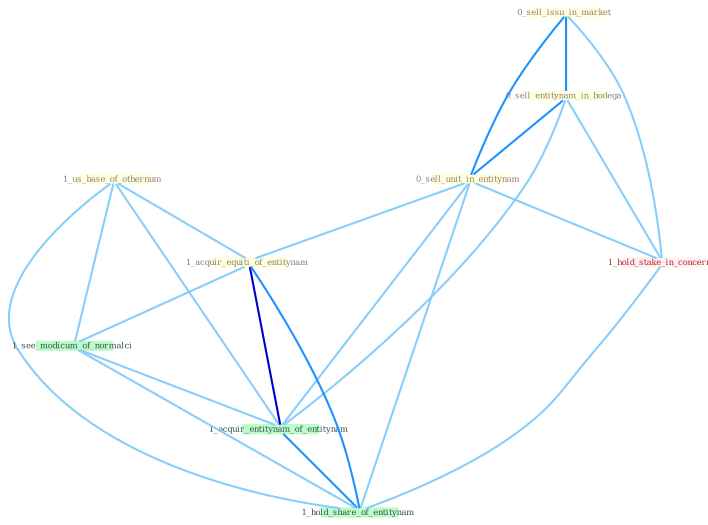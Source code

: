 Graph G{ 
    node
    [shape=polygon,style=filled,width=.5,height=.06,color="#BDFCC9",fixedsize=true,fontsize=4,
    fontcolor="#2f4f4f"];
    {node
    [color="#ffffe0", fontcolor="#8b7d6b"] "0_sell_issu_in_market " "0_sell_entitynam_in_bodega " "0_sell_unit_in_entitynam " "1_us_base_of_othernum " "1_acquir_equiti_of_entitynam "}
{node [color="#fff0f5", fontcolor="#b22222"] "1_hold_stake_in_concern "}
edge [color="#B0E2FF"];

	"0_sell_issu_in_market " -- "0_sell_entitynam_in_bodega " [w="2", color="#1e90ff" , len=0.8];
	"0_sell_issu_in_market " -- "0_sell_unit_in_entitynam " [w="2", color="#1e90ff" , len=0.8];
	"0_sell_issu_in_market " -- "1_hold_stake_in_concern " [w="1", color="#87cefa" ];
	"0_sell_entitynam_in_bodega " -- "0_sell_unit_in_entitynam " [w="2", color="#1e90ff" , len=0.8];
	"0_sell_entitynam_in_bodega " -- "1_hold_stake_in_concern " [w="1", color="#87cefa" ];
	"0_sell_entitynam_in_bodega " -- "1_acquir_entitynam_of_entitynam " [w="1", color="#87cefa" ];
	"0_sell_unit_in_entitynam " -- "1_acquir_equiti_of_entitynam " [w="1", color="#87cefa" ];
	"0_sell_unit_in_entitynam " -- "1_hold_stake_in_concern " [w="1", color="#87cefa" ];
	"0_sell_unit_in_entitynam " -- "1_acquir_entitynam_of_entitynam " [w="1", color="#87cefa" ];
	"0_sell_unit_in_entitynam " -- "1_hold_share_of_entitynam " [w="1", color="#87cefa" ];
	"1_us_base_of_othernum " -- "1_acquir_equiti_of_entitynam " [w="1", color="#87cefa" ];
	"1_us_base_of_othernum " -- "1_see_modicum_of_normalci " [w="1", color="#87cefa" ];
	"1_us_base_of_othernum " -- "1_acquir_entitynam_of_entitynam " [w="1", color="#87cefa" ];
	"1_us_base_of_othernum " -- "1_hold_share_of_entitynam " [w="1", color="#87cefa" ];
	"1_acquir_equiti_of_entitynam " -- "1_see_modicum_of_normalci " [w="1", color="#87cefa" ];
	"1_acquir_equiti_of_entitynam " -- "1_acquir_entitynam_of_entitynam " [w="3", color="#0000cd" , len=0.6];
	"1_acquir_equiti_of_entitynam " -- "1_hold_share_of_entitynam " [w="2", color="#1e90ff" , len=0.8];
	"1_hold_stake_in_concern " -- "1_hold_share_of_entitynam " [w="1", color="#87cefa" ];
	"1_see_modicum_of_normalci " -- "1_acquir_entitynam_of_entitynam " [w="1", color="#87cefa" ];
	"1_see_modicum_of_normalci " -- "1_hold_share_of_entitynam " [w="1", color="#87cefa" ];
	"1_acquir_entitynam_of_entitynam " -- "1_hold_share_of_entitynam " [w="2", color="#1e90ff" , len=0.8];
}
